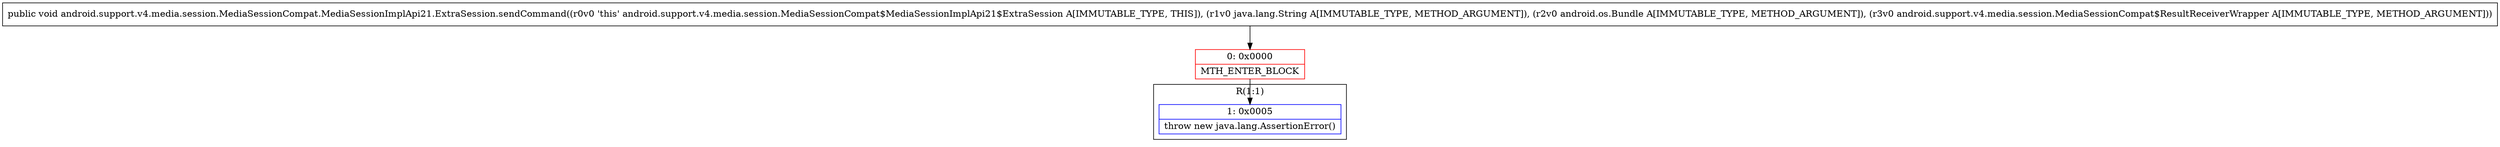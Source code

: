 digraph "CFG forandroid.support.v4.media.session.MediaSessionCompat.MediaSessionImplApi21.ExtraSession.sendCommand(Ljava\/lang\/String;Landroid\/os\/Bundle;Landroid\/support\/v4\/media\/session\/MediaSessionCompat$ResultReceiverWrapper;)V" {
subgraph cluster_Region_1206501271 {
label = "R(1:1)";
node [shape=record,color=blue];
Node_1 [shape=record,label="{1\:\ 0x0005|throw new java.lang.AssertionError()\l}"];
}
Node_0 [shape=record,color=red,label="{0\:\ 0x0000|MTH_ENTER_BLOCK\l}"];
MethodNode[shape=record,label="{public void android.support.v4.media.session.MediaSessionCompat.MediaSessionImplApi21.ExtraSession.sendCommand((r0v0 'this' android.support.v4.media.session.MediaSessionCompat$MediaSessionImplApi21$ExtraSession A[IMMUTABLE_TYPE, THIS]), (r1v0 java.lang.String A[IMMUTABLE_TYPE, METHOD_ARGUMENT]), (r2v0 android.os.Bundle A[IMMUTABLE_TYPE, METHOD_ARGUMENT]), (r3v0 android.support.v4.media.session.MediaSessionCompat$ResultReceiverWrapper A[IMMUTABLE_TYPE, METHOD_ARGUMENT])) }"];
MethodNode -> Node_0;
Node_0 -> Node_1;
}

